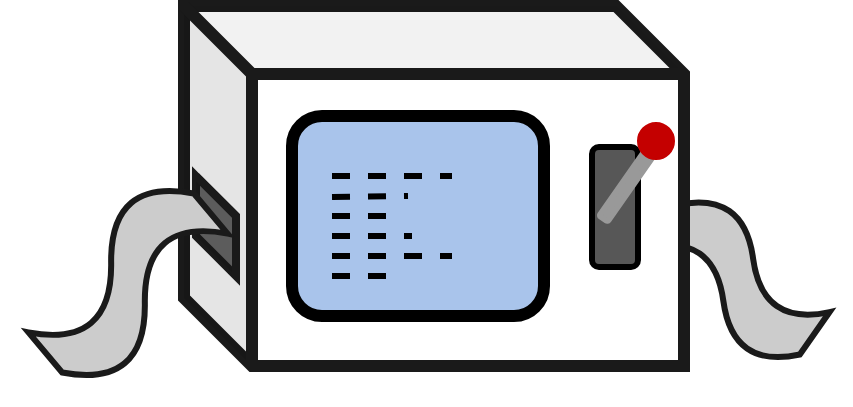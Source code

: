 <mxfile version="11.2.5" type="device" pages="1"><diagram id="zknKtlgwzxflNkam3RV8" name="Page-1"><mxGraphModel dx="920" dy="862" grid="1" gridSize="10" guides="1" tooltips="1" connect="1" arrows="1" fold="1" page="1" pageScale="1" pageWidth="827" pageHeight="1169" math="0" shadow="0"><root><mxCell id="0"/><mxCell id="1" parent="0"/><mxCell id="EgvO4LNswz2j-lXCMUtO-54" value="" style="verticalLabelPosition=bottom;verticalAlign=top;html=1;shape=mxgraph.basic.wave2;dy=0.52;rounded=0;comic=0;strokeColor=#1A1A1A;strokeWidth=3;fillColor=#CCCCCC;rotation=-145;" vertex="1" parent="1"><mxGeometry x="408" y="626.5" width="140" height="54" as="geometry"/></mxCell><mxCell id="EgvO4LNswz2j-lXCMUtO-34" value="" style="shape=cube;whiteSpace=wrap;html=1;boundedLbl=1;backgroundOutline=1;darkOpacity=0.05;darkOpacity2=0.1;rounded=0;strokeColor=#1A1A1A;strokeWidth=6;fillColor=#FFFFFF;comic=0;size=34;" vertex="1" parent="1"><mxGeometry x="220" y="530" width="250" height="180" as="geometry"/></mxCell><mxCell id="EgvO4LNswz2j-lXCMUtO-36" value="" style="rounded=1;whiteSpace=wrap;html=1;strokeWidth=6;fillColor=#A9C4EB;" vertex="1" parent="1"><mxGeometry x="274" y="585" width="126" height="100" as="geometry"/></mxCell><mxCell id="EgvO4LNswz2j-lXCMUtO-37" value="" style="rounded=1;whiteSpace=wrap;html=1;strokeWidth=3;fillColor=#575757;" vertex="1" parent="1"><mxGeometry x="424" y="600.5" width="23" height="60" as="geometry"/></mxCell><mxCell id="EgvO4LNswz2j-lXCMUtO-38" value="" style="rounded=1;whiteSpace=wrap;html=1;strokeWidth=3;rotation=35;fillColor=#999999;strokeColor=#999999;" vertex="1" parent="1"><mxGeometry x="439" y="599" width="5" height="41" as="geometry"/></mxCell><mxCell id="EgvO4LNswz2j-lXCMUtO-39" value="" style="ellipse;whiteSpace=wrap;html=1;aspect=fixed;strokeColor=#C40000;strokeWidth=3;fillColor=#C40000;" vertex="1" parent="1"><mxGeometry x="448" y="589.5" width="16" height="16" as="geometry"/></mxCell><mxCell id="EgvO4LNswz2j-lXCMUtO-40" value="" style="endArrow=none;dashed=1;html=1;strokeColor=#000000;rounded=0;strokeWidth=3;" edge="1" parent="1"><mxGeometry width="50" height="50" relative="1" as="geometry"><mxPoint x="294" y="615" as="sourcePoint"/><mxPoint x="354" y="615" as="targetPoint"/></mxGeometry></mxCell><mxCell id="EgvO4LNswz2j-lXCMUtO-41" value="" style="endArrow=none;dashed=1;html=1;strokeColor=#000000;rounded=0;strokeWidth=3;" edge="1" parent="1"><mxGeometry width="50" height="50" relative="1" as="geometry"><mxPoint x="294" y="625.5" as="sourcePoint"/><mxPoint x="332" y="625" as="targetPoint"/></mxGeometry></mxCell><mxCell id="EgvO4LNswz2j-lXCMUtO-42" value="" style="endArrow=none;dashed=1;html=1;strokeColor=#000000;rounded=0;strokeWidth=3;endSize=6;jumpSize=3;" edge="1" parent="1"><mxGeometry width="50" height="50" relative="1" as="geometry"><mxPoint x="294" y="635" as="sourcePoint"/><mxPoint x="324" y="635" as="targetPoint"/></mxGeometry></mxCell><mxCell id="EgvO4LNswz2j-lXCMUtO-43" value="" style="endArrow=none;dashed=1;html=1;strokeColor=#000000;rounded=0;strokeWidth=3;endSize=6;jumpSize=3;" edge="1" parent="1"><mxGeometry width="50" height="50" relative="1" as="geometry"><mxPoint x="294" y="645" as="sourcePoint"/><mxPoint x="334" y="645" as="targetPoint"/></mxGeometry></mxCell><mxCell id="EgvO4LNswz2j-lXCMUtO-44" value="" style="endArrow=none;dashed=1;html=1;strokeColor=#000000;rounded=0;strokeWidth=3;endSize=6;jumpSize=3;" edge="1" parent="1"><mxGeometry width="50" height="50" relative="1" as="geometry"><mxPoint x="294" y="655" as="sourcePoint"/><mxPoint x="354" y="655" as="targetPoint"/></mxGeometry></mxCell><mxCell id="EgvO4LNswz2j-lXCMUtO-45" value="" style="endArrow=none;dashed=1;html=1;strokeColor=#000000;rounded=0;strokeWidth=3;endSize=6;jumpSize=3;" edge="1" parent="1"><mxGeometry width="50" height="50" relative="1" as="geometry"><mxPoint x="294" y="665" as="sourcePoint"/><mxPoint x="324" y="665" as="targetPoint"/></mxGeometry></mxCell><mxCell id="EgvO4LNswz2j-lXCMUtO-49" value="" style="shape=cube;whiteSpace=wrap;html=1;boundedLbl=1;backgroundOutline=1;darkOpacity=0.05;darkOpacity2=0.1;rounded=0;comic=0;strokeColor=#1A1A1A;strokeWidth=4;fillColor=#666666;size=20;" vertex="1" parent="1"><mxGeometry x="226" y="615" width="20" height="50" as="geometry"/></mxCell><mxCell id="EgvO4LNswz2j-lXCMUtO-15" value="" style="shape=tape;whiteSpace=wrap;html=1;strokeColor=#1A1A1A;strokeWidth=3;fillColor=#CCCCCC;size=0.584;rotation=-40;" vertex="1" parent="1"><mxGeometry x="138" y="637" width="108" height="63" as="geometry"/></mxCell></root></mxGraphModel></diagram></mxfile>